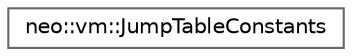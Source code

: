 digraph "Graphical Class Hierarchy"
{
 // LATEX_PDF_SIZE
  bgcolor="transparent";
  edge [fontname=Helvetica,fontsize=10,labelfontname=Helvetica,labelfontsize=10];
  node [fontname=Helvetica,fontsize=10,shape=box,height=0.2,width=0.4];
  rankdir="LR";
  Node0 [id="Node000000",label="neo::vm::JumpTableConstants",height=0.2,width=0.4,color="grey40", fillcolor="white", style="filled",URL="$classneo_1_1vm_1_1_jump_table_constants.html",tooltip="Constants-related opcode handlers for the JumpTable."];
}
